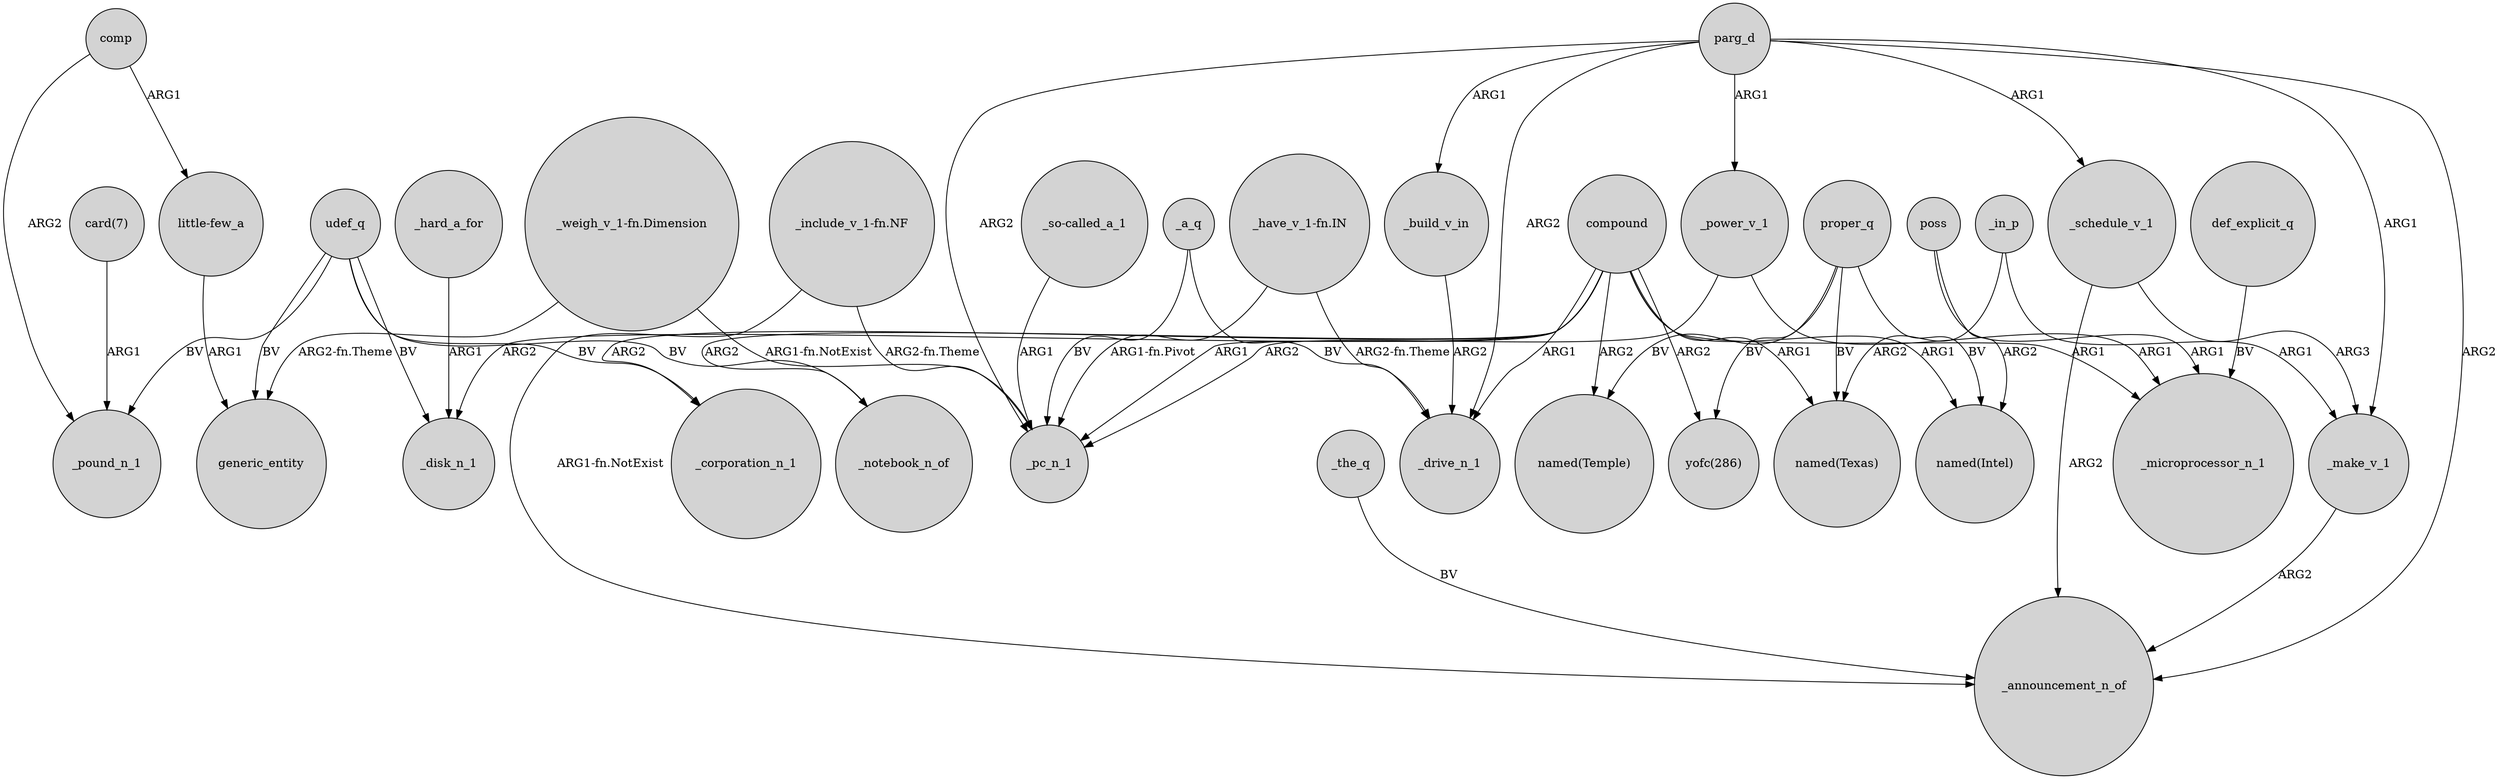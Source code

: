 digraph {
	node [shape=circle style=filled]
	"card(7)" -> _pound_n_1 [label=ARG1]
	"_include_v_1-fn.NF" -> _announcement_n_of [label="ARG1-fn.NotExist"]
	_hard_a_for -> _disk_n_1 [label=ARG1]
	"_include_v_1-fn.NF" -> _pc_n_1 [label="ARG2-fn.Theme"]
	compound -> "named(Texas)" [label=ARG1]
	_a_q -> _pc_n_1 [label=BV]
	compound -> _pc_n_1 [label=ARG1]
	udef_q -> generic_entity [label=BV]
	_a_q -> _drive_n_1 [label=BV]
	def_explicit_q -> _microprocessor_n_1 [label=BV]
	_build_v_in -> _drive_n_1 [label=ARG2]
	parg_d -> _announcement_n_of [label=ARG2]
	poss -> "named(Intel)" [label=ARG2]
	"_weigh_v_1-fn.Dimension" -> generic_entity [label="ARG2-fn.Theme"]
	comp -> _pound_n_1 [label=ARG2]
	compound -> _corporation_n_1 [label=ARG2]
	parg_d -> _build_v_in [label=ARG1]
	compound -> "named(Temple)" [label=ARG2]
	"_so-called_a_1" -> _pc_n_1 [label=ARG1]
	parg_d -> _power_v_1 [label=ARG1]
	_schedule_v_1 -> _make_v_1 [label=ARG3]
	_power_v_1 -> _microprocessor_n_1 [label=ARG1]
	compound -> _drive_n_1 [label=ARG1]
	"_have_v_1-fn.IN" -> _drive_n_1 [label="ARG2-fn.Theme"]
	compound -> _notebook_n_of [label=ARG2]
	udef_q -> _pound_n_1 [label=BV]
	proper_q -> "named(Texas)" [label=BV]
	"_have_v_1-fn.IN" -> _pc_n_1 [label="ARG1-fn.Pivot"]
	udef_q -> _corporation_n_1 [label=BV]
	compound -> "yofc(286)" [label=ARG2]
	_the_q -> _announcement_n_of [label=BV]
	proper_q -> "yofc(286)" [label=BV]
	parg_d -> _drive_n_1 [label=ARG2]
	poss -> _microprocessor_n_1 [label=ARG1]
	proper_q -> "named(Temple)" [label=BV]
	compound -> _microprocessor_n_1 [label=ARG1]
	comp -> "little-few_a" [label=ARG1]
	compound -> "named(Intel)" [label=ARG1]
	_in_p -> _make_v_1 [label=ARG1]
	compound -> _disk_n_1 [label=ARG2]
	_make_v_1 -> _announcement_n_of [label=ARG2]
	_in_p -> "named(Texas)" [label=ARG2]
	_schedule_v_1 -> _announcement_n_of [label=ARG2]
	udef_q -> _notebook_n_of [label=BV]
	_power_v_1 -> _pc_n_1 [label=ARG2]
	udef_q -> _disk_n_1 [label=BV]
	parg_d -> _pc_n_1 [label=ARG2]
	parg_d -> _make_v_1 [label=ARG1]
	"_weigh_v_1-fn.Dimension" -> _pc_n_1 [label="ARG1-fn.NotExist"]
	proper_q -> "named(Intel)" [label=BV]
	parg_d -> _schedule_v_1 [label=ARG1]
	"little-few_a" -> generic_entity [label=ARG1]
}
